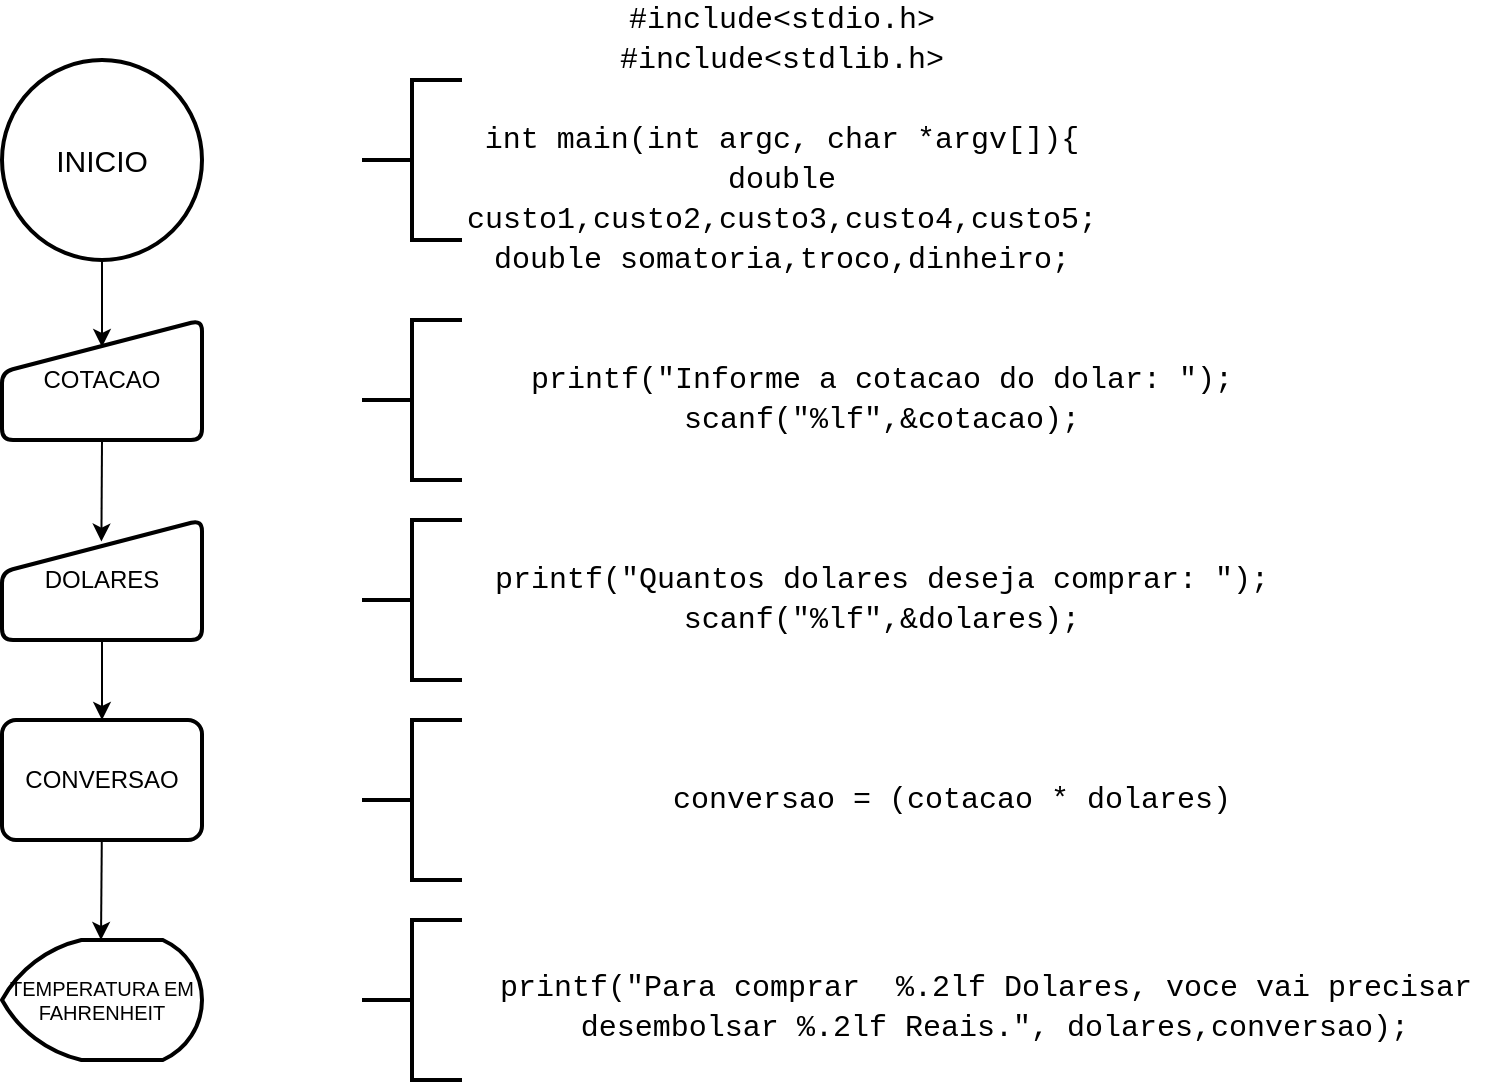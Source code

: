 <mxfile version="14.9.8" type="github"><diagram id="C5RBs43oDa-KdzZeNtuy" name="Page-1"><mxGraphModel dx="1422" dy="762" grid="1" gridSize="10" guides="1" tooltips="1" connect="1" arrows="1" fold="1" page="1" pageScale="1" pageWidth="827" pageHeight="1169" background="none" math="1" shadow="0"><root><mxCell id="WIyWlLk6GJQsqaUBKTNV-0"/><mxCell id="WIyWlLk6GJQsqaUBKTNV-1" parent="WIyWlLk6GJQsqaUBKTNV-0"/><mxCell id="nSisR4guIrfHE9iIkY8Y-0" value="COTACAO" style="html=1;strokeWidth=2;shape=manualInput;whiteSpace=wrap;rounded=1;size=26;arcSize=11;verticalAlign=middle;align=center;" parent="WIyWlLk6GJQsqaUBKTNV-1" vertex="1"><mxGeometry x="80" y="260" width="100" height="60" as="geometry"/></mxCell><mxCell id="nSisR4guIrfHE9iIkY8Y-1" value="&lt;font style=&quot;font-size: 15px&quot;&gt;INICIO&lt;/font&gt;" style="strokeWidth=2;html=1;shape=mxgraph.flowchart.start_2;whiteSpace=wrap;verticalAlign=middle;align=center;" parent="WIyWlLk6GJQsqaUBKTNV-1" vertex="1"><mxGeometry x="80" y="130" width="100" height="100" as="geometry"/></mxCell><mxCell id="nSisR4guIrfHE9iIkY8Y-5" value="" style="endArrow=classic;html=1;exitX=0.5;exitY=1;exitDx=0;exitDy=0;exitPerimeter=0;entryX=0.5;entryY=0.225;entryDx=0;entryDy=0;entryPerimeter=0;" parent="WIyWlLk6GJQsqaUBKTNV-1" source="nSisR4guIrfHE9iIkY8Y-1" target="nSisR4guIrfHE9iIkY8Y-0" edge="1"><mxGeometry width="50" height="50" relative="1" as="geometry"><mxPoint x="36" y="340" as="sourcePoint"/><mxPoint x="130" y="270" as="targetPoint"/></mxGeometry></mxCell><mxCell id="nSisR4guIrfHE9iIkY8Y-6" value="" style="endArrow=classic;html=1;exitX=0.5;exitY=1;exitDx=0;exitDy=0;entryX=0.497;entryY=0.18;entryDx=0;entryDy=0;entryPerimeter=0;" parent="WIyWlLk6GJQsqaUBKTNV-1" source="nSisR4guIrfHE9iIkY8Y-0" target="eSOf3TRPGJSmEDhPBm3I-0" edge="1"><mxGeometry width="50" height="50" relative="1" as="geometry"><mxPoint x="129" y="330.0" as="sourcePoint"/><mxPoint x="130" y="340" as="targetPoint"/></mxGeometry></mxCell><mxCell id="pyFOSILM-I7uizpb-qyc-0" value="TEMPERATURA EM FAHRENHEIT" style="strokeWidth=2;html=1;shape=mxgraph.flowchart.display;whiteSpace=wrap;fontSize=10;" parent="WIyWlLk6GJQsqaUBKTNV-1" vertex="1"><mxGeometry x="80" y="570" width="100" height="60" as="geometry"/></mxCell><mxCell id="pyFOSILM-I7uizpb-qyc-3" value="&#10;&#10;&lt;div style=&quot;font-family: consolas, &amp;quot;courier new&amp;quot;, monospace; font-weight: normal; font-size: 15px; line-height: 20px;&quot;&gt;&lt;div&gt;&lt;span style=&quot;&quot;&gt;printf&lt;/span&gt;&lt;span style=&quot;&quot;&gt;(&lt;/span&gt;&lt;span style=&quot;&quot;&gt;&quot;Informe&amp;nbsp;a&amp;nbsp;cotacao&amp;nbsp;do&amp;nbsp;dolar:&amp;nbsp;&quot;&lt;/span&gt;&lt;span style=&quot;&quot;&gt;);&lt;/span&gt;&lt;/div&gt;&lt;div&gt;&lt;span style=&quot;&quot;&gt;scanf&lt;/span&gt;&lt;span style=&quot;&quot;&gt;(&lt;/span&gt;&lt;span style=&quot;&quot;&gt;&quot;&lt;/span&gt;&lt;span style=&quot;&quot;&gt;%lf&lt;/span&gt;&lt;span style=&quot;&quot;&gt;&quot;&lt;/span&gt;&lt;span style=&quot;&quot;&gt;,&amp;amp;&lt;/span&gt;&lt;span style=&quot;&quot;&gt;cotacao&lt;/span&gt;&lt;span style=&quot;&quot;&gt;);&lt;/span&gt;&lt;/div&gt;&lt;/div&gt;&#10;&#10;" style="text;html=1;strokeColor=none;fillColor=none;align=center;verticalAlign=middle;whiteSpace=wrap;rounded=0;labelBorderColor=none;" parent="WIyWlLk6GJQsqaUBKTNV-1" vertex="1"><mxGeometry x="320" y="280" width="400" height="40" as="geometry"/></mxCell><mxCell id="pyFOSILM-I7uizpb-qyc-6" value="" style="strokeWidth=2;html=1;shape=mxgraph.flowchart.annotation_2;align=left;labelPosition=right;pointerEvents=1;" parent="WIyWlLk6GJQsqaUBKTNV-1" vertex="1"><mxGeometry x="260" y="260" width="50" height="80" as="geometry"/></mxCell><mxCell id="pyFOSILM-I7uizpb-qyc-7" value="" style="strokeWidth=2;html=1;shape=mxgraph.flowchart.annotation_2;align=left;labelPosition=right;pointerEvents=1;" parent="WIyWlLk6GJQsqaUBKTNV-1" vertex="1"><mxGeometry x="260" y="460" width="50" height="80" as="geometry"/></mxCell><mxCell id="pyFOSILM-I7uizpb-qyc-10" value="&lt;div style=&quot;font-family: &amp;#34;consolas&amp;#34; , &amp;#34;courier new&amp;#34; , monospace ; font-weight: normal ; font-size: 15px ; line-height: 20px&quot;&gt;&lt;div style=&quot;font-family: &amp;#34;consolas&amp;#34; , &amp;#34;courier new&amp;#34; , monospace ; line-height: 20px&quot;&gt;conversao = (cotacao * dolares)&lt;/div&gt;&lt;/div&gt;" style="text;html=1;rounded=0;align=center;verticalAlign=middle;labelBorderColor=none;whiteSpace=wrap;" parent="WIyWlLk6GJQsqaUBKTNV-1" vertex="1"><mxGeometry x="310" y="480" width="490" height="40" as="geometry"/></mxCell><mxCell id="pyFOSILM-I7uizpb-qyc-12" value="&lt;div style=&quot;font-family: &amp;#34;consolas&amp;#34; , &amp;#34;courier new&amp;#34; , monospace ; font-weight: normal ; font-size: 15px ; line-height: 20px&quot;&gt;&lt;div style=&quot;font-family: &amp;#34;consolas&amp;#34; , &amp;#34;courier new&amp;#34; , monospace ; line-height: 20px&quot;&gt;&lt;div&gt;&lt;span&gt;#include&lt;/span&gt;&lt;span&gt;&amp;lt;stdio.h&amp;gt;&lt;/span&gt;&lt;/div&gt;&lt;div&gt;&lt;span&gt;#include&lt;/span&gt;&lt;span&gt;&amp;lt;stdlib.h&amp;gt;&lt;/span&gt;&lt;/div&gt;&lt;br&gt;&lt;div&gt;&lt;span&gt;int&lt;/span&gt;&amp;nbsp;&lt;span&gt;main&lt;/span&gt;(&lt;span&gt;int&lt;/span&gt;&amp;nbsp;&lt;span&gt;argc&lt;/span&gt;,&amp;nbsp;&lt;span&gt;char&lt;/span&gt;&amp;nbsp;*&lt;span&gt;argv&lt;/span&gt;&lt;span&gt;[]&lt;/span&gt;){&lt;/div&gt;&lt;div&gt;double custo1,custo2,custo3,custo4,custo5;&lt;/div&gt;&lt;div&gt;double somatoria,troco,dinheiro;&lt;br&gt;&lt;/div&gt;&lt;/div&gt;&lt;/div&gt;" style="text;whiteSpace=wrap;html=1;rounded=0;align=center;verticalAlign=middle;labelBorderColor=none;" parent="WIyWlLk6GJQsqaUBKTNV-1" vertex="1"><mxGeometry x="320" y="110" width="300" height="120" as="geometry"/></mxCell><mxCell id="pyFOSILM-I7uizpb-qyc-13" value="" style="strokeWidth=2;html=1;shape=mxgraph.flowchart.annotation_2;align=left;labelPosition=right;pointerEvents=1;" parent="WIyWlLk6GJQsqaUBKTNV-1" vertex="1"><mxGeometry x="260" y="140" width="50" height="80" as="geometry"/></mxCell><mxCell id="WQtvyT2Jt8s8oRUtYBUV-0" value="CONVERSAO" style="rounded=1;whiteSpace=wrap;html=1;absoluteArcSize=1;arcSize=14;strokeWidth=2;align=center;verticalAlign=middle;" parent="WIyWlLk6GJQsqaUBKTNV-1" vertex="1"><mxGeometry x="80" y="460" width="100" height="60" as="geometry"/></mxCell><mxCell id="WQtvyT2Jt8s8oRUtYBUV-1" value="" style="endArrow=classic;html=1;exitX=0.5;exitY=1;exitDx=0;exitDy=0;" parent="WIyWlLk6GJQsqaUBKTNV-1" edge="1"><mxGeometry width="50" height="50" relative="1" as="geometry"><mxPoint x="129.9" y="520" as="sourcePoint"/><mxPoint x="129.5" y="570" as="targetPoint"/></mxGeometry></mxCell><mxCell id="WQtvyT2Jt8s8oRUtYBUV-4" value="" style="strokeWidth=2;html=1;shape=mxgraph.flowchart.annotation_2;align=left;labelPosition=right;pointerEvents=1;" parent="WIyWlLk6GJQsqaUBKTNV-1" vertex="1"><mxGeometry x="260" y="560" width="50" height="80" as="geometry"/></mxCell><mxCell id="WQtvyT2Jt8s8oRUtYBUV-5" value="&lt;br&gt;&lt;br&gt;&lt;div style=&quot;font-family: &amp;#34;consolas&amp;#34; , &amp;#34;courier new&amp;#34; , monospace ; font-weight: normal ; font-size: 15px ; line-height: 20px&quot;&gt;&lt;div&gt;&lt;span&gt;printf&lt;/span&gt;&lt;span&gt;(&lt;/span&gt;&lt;span&gt;&quot;Para&amp;nbsp;comprar&amp;nbsp;&amp;nbsp;&lt;/span&gt;&lt;span&gt;%.2lf&lt;/span&gt;&lt;span&gt;&amp;nbsp;Dolares,&amp;nbsp;voce&amp;nbsp;vai&amp;nbsp;precisar&amp;nbsp;&lt;/span&gt;&lt;/div&gt;&lt;div&gt;&lt;span&gt;desembolsar&amp;nbsp;&lt;/span&gt;&lt;span&gt;%.2lf&lt;/span&gt;&lt;span&gt;&amp;nbsp;Reais.&quot;&lt;/span&gt;&lt;span&gt;,&amp;nbsp;&lt;/span&gt;&lt;span&gt;dolares&lt;/span&gt;&lt;span&gt;,&lt;/span&gt;&lt;span&gt;conversao&lt;/span&gt;&lt;span&gt;);&lt;/span&gt;&lt;/div&gt;&lt;br&gt;&lt;/div&gt;" style="text;html=1;rounded=0;align=center;verticalAlign=middle;labelBorderColor=none;whiteSpace=wrap;" parent="WIyWlLk6GJQsqaUBKTNV-1" vertex="1"><mxGeometry x="360" y="580" width="432.5" height="40" as="geometry"/></mxCell><mxCell id="eSOf3TRPGJSmEDhPBm3I-0" value="DOLARES" style="html=1;strokeWidth=2;shape=manualInput;whiteSpace=wrap;rounded=1;size=26;arcSize=11;verticalAlign=middle;align=center;" parent="WIyWlLk6GJQsqaUBKTNV-1" vertex="1"><mxGeometry x="80" y="360" width="100" height="60" as="geometry"/></mxCell><mxCell id="eSOf3TRPGJSmEDhPBm3I-1" value="" style="endArrow=classic;html=1;exitX=0.5;exitY=1;exitDx=0;exitDy=0;entryX=0.5;entryY=0;entryDx=0;entryDy=0;" parent="WIyWlLk6GJQsqaUBKTNV-1" source="eSOf3TRPGJSmEDhPBm3I-0" target="WQtvyT2Jt8s8oRUtYBUV-0" edge="1"><mxGeometry width="50" height="50" relative="1" as="geometry"><mxPoint x="129" y="430.0" as="sourcePoint"/><mxPoint x="130" y="440" as="targetPoint"/></mxGeometry></mxCell><mxCell id="eSOf3TRPGJSmEDhPBm3I-2" value="&lt;div style=&quot;font-family: consolas, &amp;quot;courier new&amp;quot;, monospace; font-size: 15px; line-height: 20px;&quot;&gt;&lt;div&gt;&lt;span style=&quot;&quot;&gt;printf&lt;/span&gt;(&lt;span style=&quot;&quot;&gt;&quot;Quantos&amp;nbsp;dolares&amp;nbsp;deseja&amp;nbsp;comprar:&amp;nbsp;&quot;&lt;/span&gt;);&lt;/div&gt;&lt;div&gt;&lt;span style=&quot;&quot;&gt;scanf&lt;/span&gt;(&lt;span style=&quot;&quot;&gt;&quot;&lt;/span&gt;&lt;span style=&quot;&quot;&gt;%lf&lt;/span&gt;&lt;span style=&quot;&quot;&gt;&quot;&lt;/span&gt;,&amp;amp;&lt;span style=&quot;&quot;&gt;dolares&lt;/span&gt;);&lt;/div&gt;&lt;/div&gt;" style="text;html=1;strokeColor=none;fillColor=none;align=center;verticalAlign=middle;whiteSpace=wrap;rounded=0;labelBorderColor=none;" parent="WIyWlLk6GJQsqaUBKTNV-1" vertex="1"><mxGeometry x="320" y="380" width="400" height="40" as="geometry"/></mxCell><mxCell id="eSOf3TRPGJSmEDhPBm3I-3" value="" style="strokeWidth=2;html=1;shape=mxgraph.flowchart.annotation_2;align=left;labelPosition=right;pointerEvents=1;" parent="WIyWlLk6GJQsqaUBKTNV-1" vertex="1"><mxGeometry x="260" y="360" width="50" height="80" as="geometry"/></mxCell></root></mxGraphModel></diagram></mxfile>